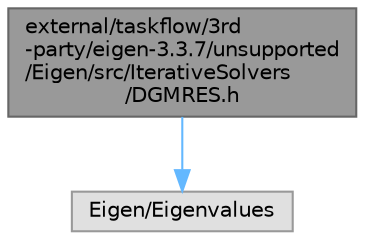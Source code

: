 digraph "external/taskflow/3rd-party/eigen-3.3.7/unsupported/Eigen/src/IterativeSolvers/DGMRES.h"
{
 // LATEX_PDF_SIZE
  bgcolor="transparent";
  edge [fontname=Helvetica,fontsize=10,labelfontname=Helvetica,labelfontsize=10];
  node [fontname=Helvetica,fontsize=10,shape=box,height=0.2,width=0.4];
  Node1 [id="Node000001",label="external/taskflow/3rd\l-party/eigen-3.3.7/unsupported\l/Eigen/src/IterativeSolvers\l/DGMRES.h",height=0.2,width=0.4,color="gray40", fillcolor="grey60", style="filled", fontcolor="black",tooltip=" "];
  Node1 -> Node2 [id="edge1_Node000001_Node000002",color="steelblue1",style="solid",tooltip=" "];
  Node2 [id="Node000002",label="Eigen/Eigenvalues",height=0.2,width=0.4,color="grey60", fillcolor="#E0E0E0", style="filled",tooltip=" "];
}
